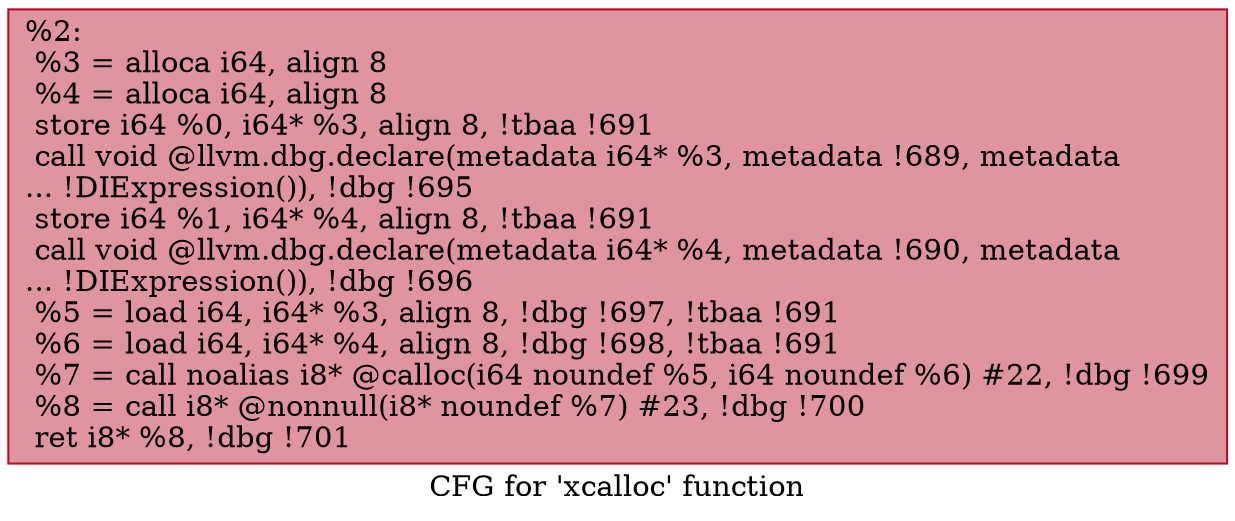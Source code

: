 digraph "CFG for 'xcalloc' function" {
	label="CFG for 'xcalloc' function";

	Node0x72d3c0 [shape=record,color="#b70d28ff", style=filled, fillcolor="#b70d2870",label="{%2:\l  %3 = alloca i64, align 8\l  %4 = alloca i64, align 8\l  store i64 %0, i64* %3, align 8, !tbaa !691\l  call void @llvm.dbg.declare(metadata i64* %3, metadata !689, metadata\l... !DIExpression()), !dbg !695\l  store i64 %1, i64* %4, align 8, !tbaa !691\l  call void @llvm.dbg.declare(metadata i64* %4, metadata !690, metadata\l... !DIExpression()), !dbg !696\l  %5 = load i64, i64* %3, align 8, !dbg !697, !tbaa !691\l  %6 = load i64, i64* %4, align 8, !dbg !698, !tbaa !691\l  %7 = call noalias i8* @calloc(i64 noundef %5, i64 noundef %6) #22, !dbg !699\l  %8 = call i8* @nonnull(i8* noundef %7) #23, !dbg !700\l  ret i8* %8, !dbg !701\l}"];
}
